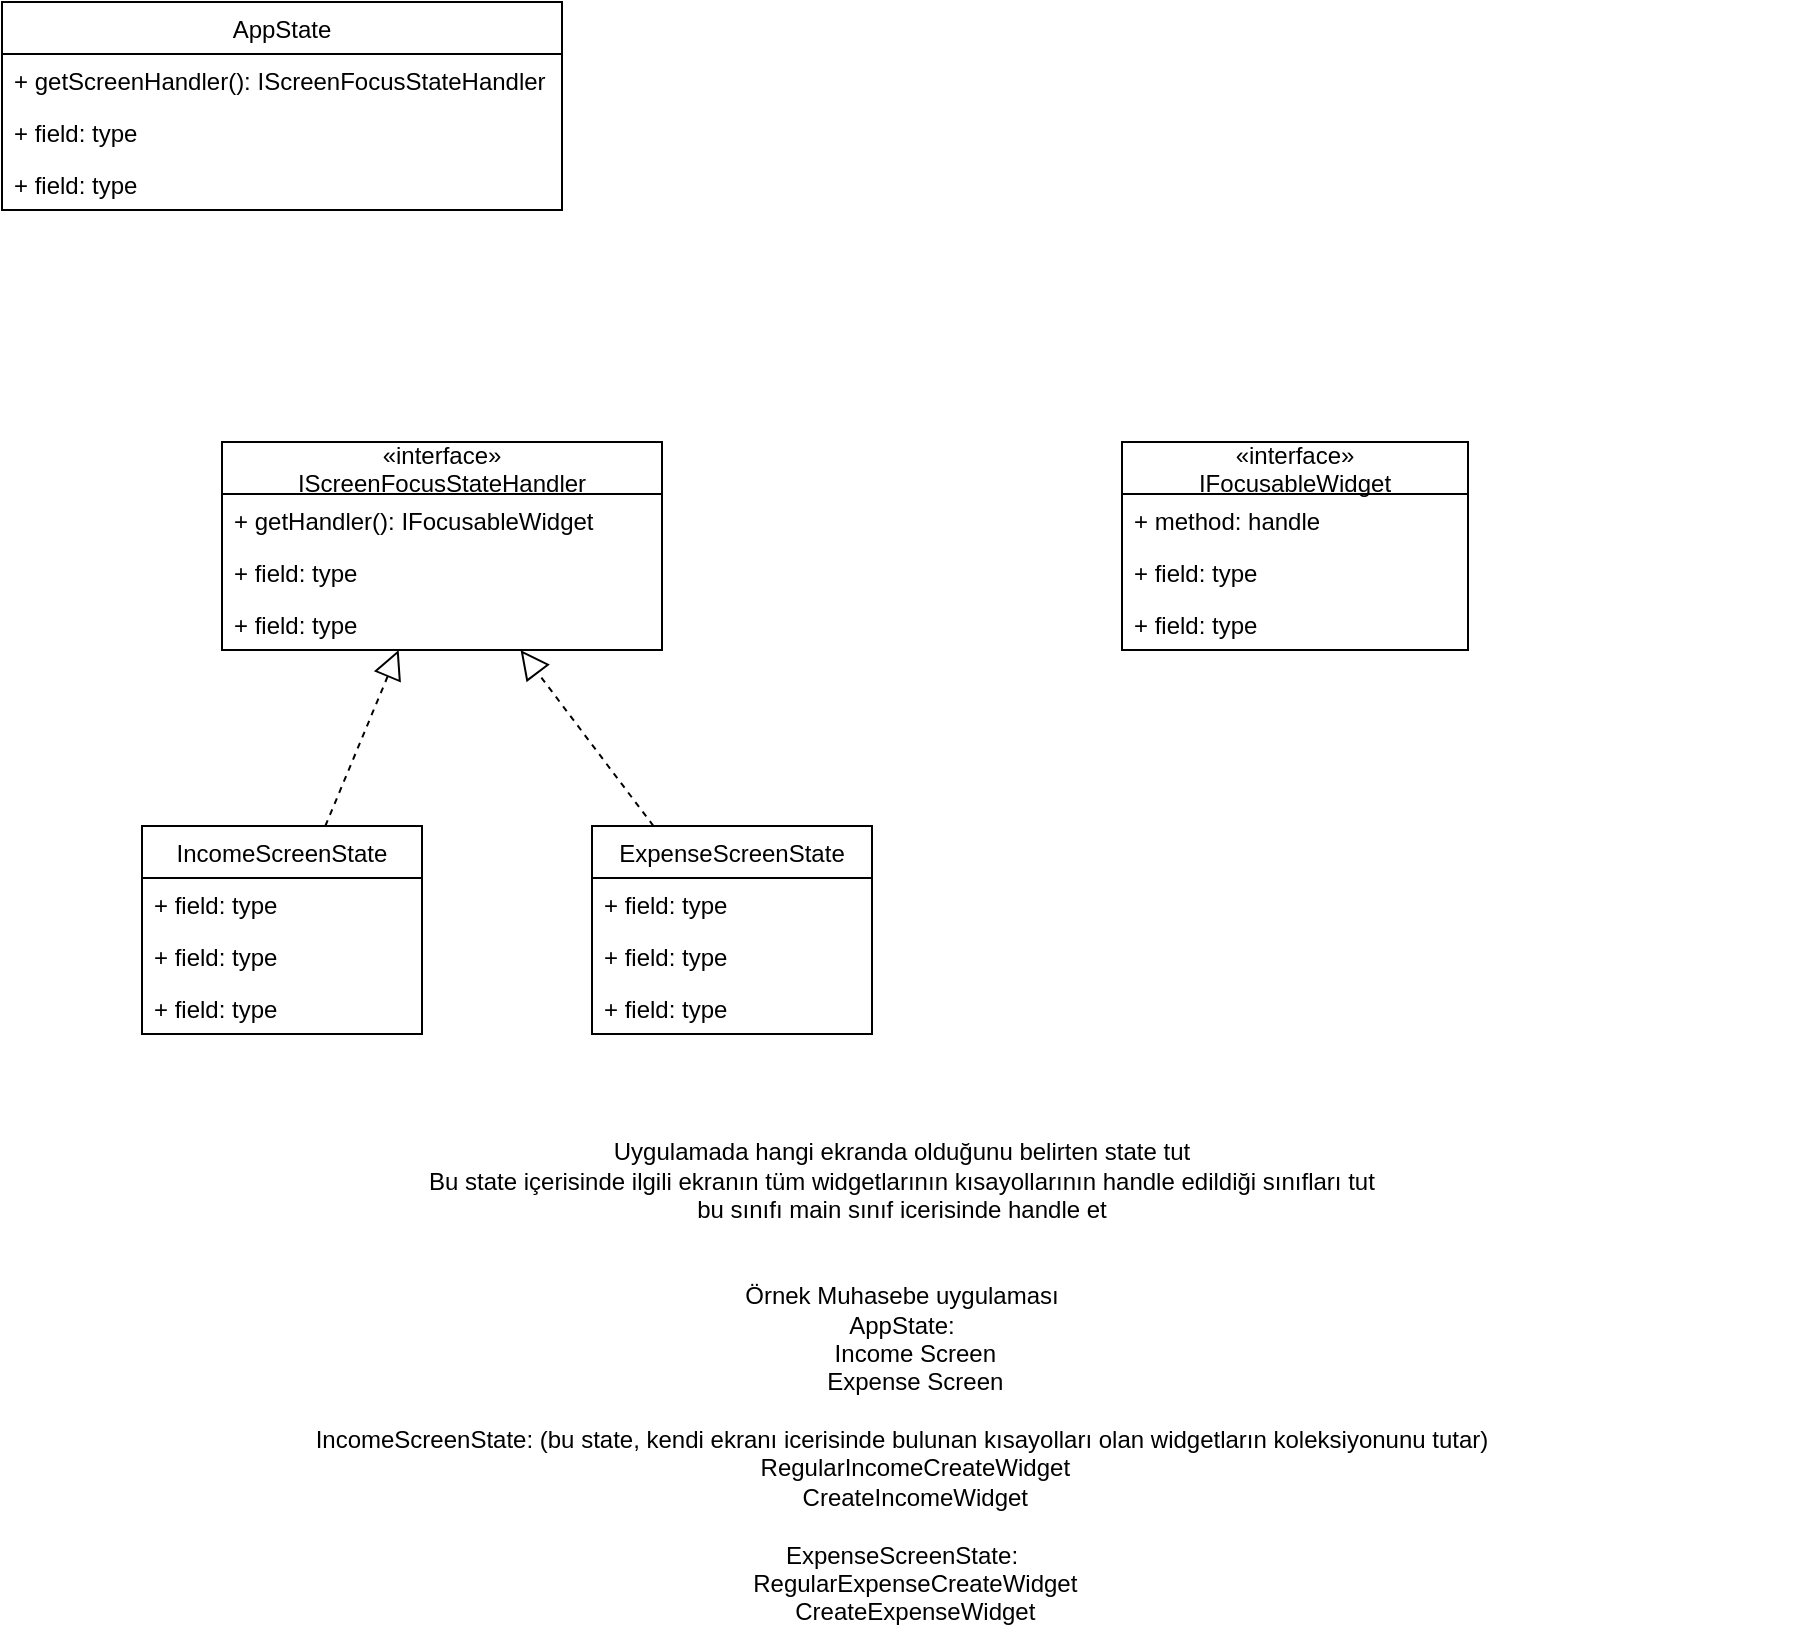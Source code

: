 <mxfile version="12.2.4" pages="1"><diagram id="5uPlfXMeiGJ2eEdxcBYB" name="Page-1"><mxGraphModel dx="1058" dy="489" grid="1" gridSize="10" guides="1" tooltips="1" connect="1" arrows="1" fold="1" page="1" pageScale="1" pageWidth="850" pageHeight="1100" math="0" shadow="0"><root><mxCell id="0"/><mxCell id="1" parent="0"/><mxCell id="2" value="IncomeScreenState" style="swimlane;fontStyle=0;childLayout=stackLayout;horizontal=1;startSize=26;fillColor=none;horizontalStack=0;resizeParent=1;resizeParentMax=0;resizeLast=0;collapsible=1;marginBottom=0;" parent="1" vertex="1"><mxGeometry x="130" y="522" width="140" height="104" as="geometry"/></mxCell><mxCell id="3" value="+ field: type" style="text;strokeColor=none;fillColor=none;align=left;verticalAlign=top;spacingLeft=4;spacingRight=4;overflow=hidden;rotatable=0;points=[[0,0.5],[1,0.5]];portConstraint=eastwest;" parent="2" vertex="1"><mxGeometry y="26" width="140" height="26" as="geometry"/></mxCell><mxCell id="4" value="+ field: type" style="text;strokeColor=none;fillColor=none;align=left;verticalAlign=top;spacingLeft=4;spacingRight=4;overflow=hidden;rotatable=0;points=[[0,0.5],[1,0.5]];portConstraint=eastwest;" parent="2" vertex="1"><mxGeometry y="52" width="140" height="26" as="geometry"/></mxCell><mxCell id="5" value="+ field: type" style="text;strokeColor=none;fillColor=none;align=left;verticalAlign=top;spacingLeft=4;spacingRight=4;overflow=hidden;rotatable=0;points=[[0,0.5],[1,0.5]];portConstraint=eastwest;" parent="2" vertex="1"><mxGeometry y="78" width="140" height="26" as="geometry"/></mxCell><mxCell id="6" value="ExpenseScreenState" style="swimlane;fontStyle=0;childLayout=stackLayout;horizontal=1;startSize=26;fillColor=none;horizontalStack=0;resizeParent=1;resizeParentMax=0;resizeLast=0;collapsible=1;marginBottom=0;" parent="1" vertex="1"><mxGeometry x="355" y="522" width="140" height="104" as="geometry"/></mxCell><mxCell id="7" value="+ field: type" style="text;strokeColor=none;fillColor=none;align=left;verticalAlign=top;spacingLeft=4;spacingRight=4;overflow=hidden;rotatable=0;points=[[0,0.5],[1,0.5]];portConstraint=eastwest;" parent="6" vertex="1"><mxGeometry y="26" width="140" height="26" as="geometry"/></mxCell><mxCell id="8" value="+ field: type" style="text;strokeColor=none;fillColor=none;align=left;verticalAlign=top;spacingLeft=4;spacingRight=4;overflow=hidden;rotatable=0;points=[[0,0.5],[1,0.5]];portConstraint=eastwest;" parent="6" vertex="1"><mxGeometry y="52" width="140" height="26" as="geometry"/></mxCell><mxCell id="9" value="+ field: type" style="text;strokeColor=none;fillColor=none;align=left;verticalAlign=top;spacingLeft=4;spacingRight=4;overflow=hidden;rotatable=0;points=[[0,0.5],[1,0.5]];portConstraint=eastwest;" parent="6" vertex="1"><mxGeometry y="78" width="140" height="26" as="geometry"/></mxCell><mxCell id="10" value="AppState" style="swimlane;fontStyle=0;childLayout=stackLayout;horizontal=1;startSize=26;fillColor=none;horizontalStack=0;resizeParent=1;resizeParentMax=0;resizeLast=0;collapsible=1;marginBottom=0;" parent="1" vertex="1"><mxGeometry x="60" y="110" width="280" height="104" as="geometry"/></mxCell><mxCell id="11" value="+ getScreenHandler(): IScreenFocusStateHandler" style="text;strokeColor=none;fillColor=none;align=left;verticalAlign=top;spacingLeft=4;spacingRight=4;overflow=hidden;rotatable=0;points=[[0,0.5],[1,0.5]];portConstraint=eastwest;" parent="10" vertex="1"><mxGeometry y="26" width="280" height="26" as="geometry"/></mxCell><mxCell id="12" value="+ field: type" style="text;strokeColor=none;fillColor=none;align=left;verticalAlign=top;spacingLeft=4;spacingRight=4;overflow=hidden;rotatable=0;points=[[0,0.5],[1,0.5]];portConstraint=eastwest;" parent="10" vertex="1"><mxGeometry y="52" width="280" height="26" as="geometry"/></mxCell><mxCell id="13" value="+ field: type" style="text;strokeColor=none;fillColor=none;align=left;verticalAlign=top;spacingLeft=4;spacingRight=4;overflow=hidden;rotatable=0;points=[[0,0.5],[1,0.5]];portConstraint=eastwest;" parent="10" vertex="1"><mxGeometry y="78" width="280" height="26" as="geometry"/></mxCell><mxCell id="15" value="«interface»&#10;IScreenFocusStateHandler" style="swimlane;fontStyle=0;childLayout=stackLayout;horizontal=1;startSize=26;fillColor=none;horizontalStack=0;resizeParent=1;resizeParentMax=0;resizeLast=0;collapsible=1;marginBottom=0;" parent="1" vertex="1"><mxGeometry x="170" y="330" width="220" height="104" as="geometry"/></mxCell><mxCell id="16" value="+ getHandler(): IFocusableWidget" style="text;strokeColor=none;fillColor=none;align=left;verticalAlign=top;spacingLeft=4;spacingRight=4;overflow=hidden;rotatable=0;points=[[0,0.5],[1,0.5]];portConstraint=eastwest;" parent="15" vertex="1"><mxGeometry y="26" width="220" height="26" as="geometry"/></mxCell><mxCell id="17" value="+ field: type" style="text;strokeColor=none;fillColor=none;align=left;verticalAlign=top;spacingLeft=4;spacingRight=4;overflow=hidden;rotatable=0;points=[[0,0.5],[1,0.5]];portConstraint=eastwest;" parent="15" vertex="1"><mxGeometry y="52" width="220" height="26" as="geometry"/></mxCell><mxCell id="18" value="+ field: type" style="text;strokeColor=none;fillColor=none;align=left;verticalAlign=top;spacingLeft=4;spacingRight=4;overflow=hidden;rotatable=0;points=[[0,0.5],[1,0.5]];portConstraint=eastwest;" parent="15" vertex="1"><mxGeometry y="78" width="220" height="26" as="geometry"/></mxCell><mxCell id="19" value="«interface»&#10;IFocusableWidget" style="swimlane;fontStyle=0;childLayout=stackLayout;horizontal=1;startSize=26;fillColor=none;horizontalStack=0;resizeParent=1;resizeParentMax=0;resizeLast=0;collapsible=1;marginBottom=0;" parent="1" vertex="1"><mxGeometry x="620" y="330" width="173" height="104" as="geometry"/></mxCell><mxCell id="20" value="+ method: handle" style="text;strokeColor=none;fillColor=none;align=left;verticalAlign=top;spacingLeft=4;spacingRight=4;overflow=hidden;rotatable=0;points=[[0,0.5],[1,0.5]];portConstraint=eastwest;" parent="19" vertex="1"><mxGeometry y="26" width="173" height="26" as="geometry"/></mxCell><mxCell id="21" value="+ field: type" style="text;strokeColor=none;fillColor=none;align=left;verticalAlign=top;spacingLeft=4;spacingRight=4;overflow=hidden;rotatable=0;points=[[0,0.5],[1,0.5]];portConstraint=eastwest;" parent="19" vertex="1"><mxGeometry y="52" width="173" height="26" as="geometry"/></mxCell><mxCell id="22" value="+ field: type" style="text;strokeColor=none;fillColor=none;align=left;verticalAlign=top;spacingLeft=4;spacingRight=4;overflow=hidden;rotatable=0;points=[[0,0.5],[1,0.5]];portConstraint=eastwest;" parent="19" vertex="1"><mxGeometry y="78" width="173" height="26" as="geometry"/></mxCell><mxCell id="26" value="" style="endArrow=block;dashed=1;endFill=0;endSize=12;html=1;" parent="1" source="6" target="15" edge="1"><mxGeometry width="160" relative="1" as="geometry"><mxPoint x="250" y="640" as="sourcePoint"/><mxPoint x="410" y="640" as="targetPoint"/></mxGeometry></mxCell><mxCell id="27" value="" style="endArrow=block;dashed=1;endFill=0;endSize=12;html=1;" parent="1" source="2" target="15" edge="1"><mxGeometry width="160" relative="1" as="geometry"><mxPoint x="256.229" y="550" as="sourcePoint"/><mxPoint x="189.771" y="462" as="targetPoint"/></mxGeometry></mxCell><mxCell id="28" value="&lt;div&gt;Uygulamada hangi ekranda olduğunu belirten state tut&lt;/div&gt;&lt;div&gt;Bu state içerisinde ilgili ekranın tüm widgetlarının kısayollarının handle edildiği sınıfları tut&lt;/div&gt;&lt;div&gt;bu sınıfı main sınıf icerisinde handle et&lt;/div&gt;&lt;div&gt;&lt;br&gt;&lt;/div&gt;&lt;div&gt;&lt;br&gt;&lt;/div&gt;&lt;div&gt;Örnek Muhasebe uygulaması&lt;/div&gt;&lt;div&gt;AppState:&lt;/div&gt;&lt;div&gt;&amp;nbsp; &amp;nbsp; Income Screen&lt;/div&gt;&lt;div&gt;&amp;nbsp; &amp;nbsp; Expense Screen&lt;/div&gt;&lt;div&gt;&lt;br&gt;&lt;/div&gt;&lt;div&gt;IncomeScreenState: (bu state, kendi ekranı icerisinde bulunan kısayolları olan widgetların koleksiyonunu tutar)&lt;/div&gt;&lt;div&gt;&amp;nbsp; &amp;nbsp; RegularIncomeCreateWidget&lt;/div&gt;&lt;div&gt;&amp;nbsp; &amp;nbsp; CreateIncomeWidget&lt;/div&gt;&lt;div&gt;&lt;br&gt;&lt;/div&gt;&lt;div&gt;ExpenseScreenState:&lt;/div&gt;&lt;div&gt;&amp;nbsp; &amp;nbsp; RegularExpenseCreateWidget&lt;/div&gt;&lt;div&gt;&amp;nbsp; &amp;nbsp; CreateExpenseWidget&lt;/div&gt;" style="text;html=1;strokeColor=none;fillColor=none;align=center;verticalAlign=middle;whiteSpace=wrap;rounded=0;" parent="1" vertex="1"><mxGeometry x="60" y="670" width="900" height="260" as="geometry"/></mxCell></root></mxGraphModel></diagram></mxfile>